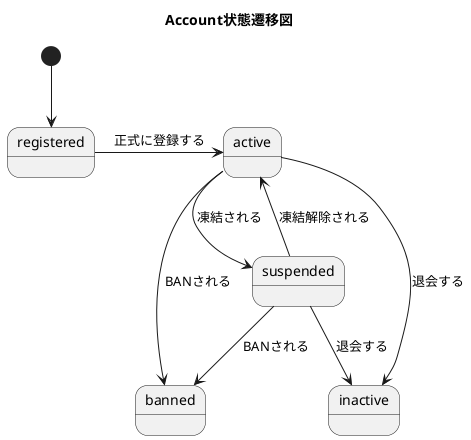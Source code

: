 ' accountの状態遷移図
@startuml{state.png}
title Account状態遷移図

[*] --> registered
registered -right-> active : 正式に登録する
active --> suspended : 凍結される
suspended --> active : 凍結解除される
suspended --> banned : BANされる
suspended --> inactive : 退会する
active --> banned : BANされる
active --> inactive : 退会する

@enduml
